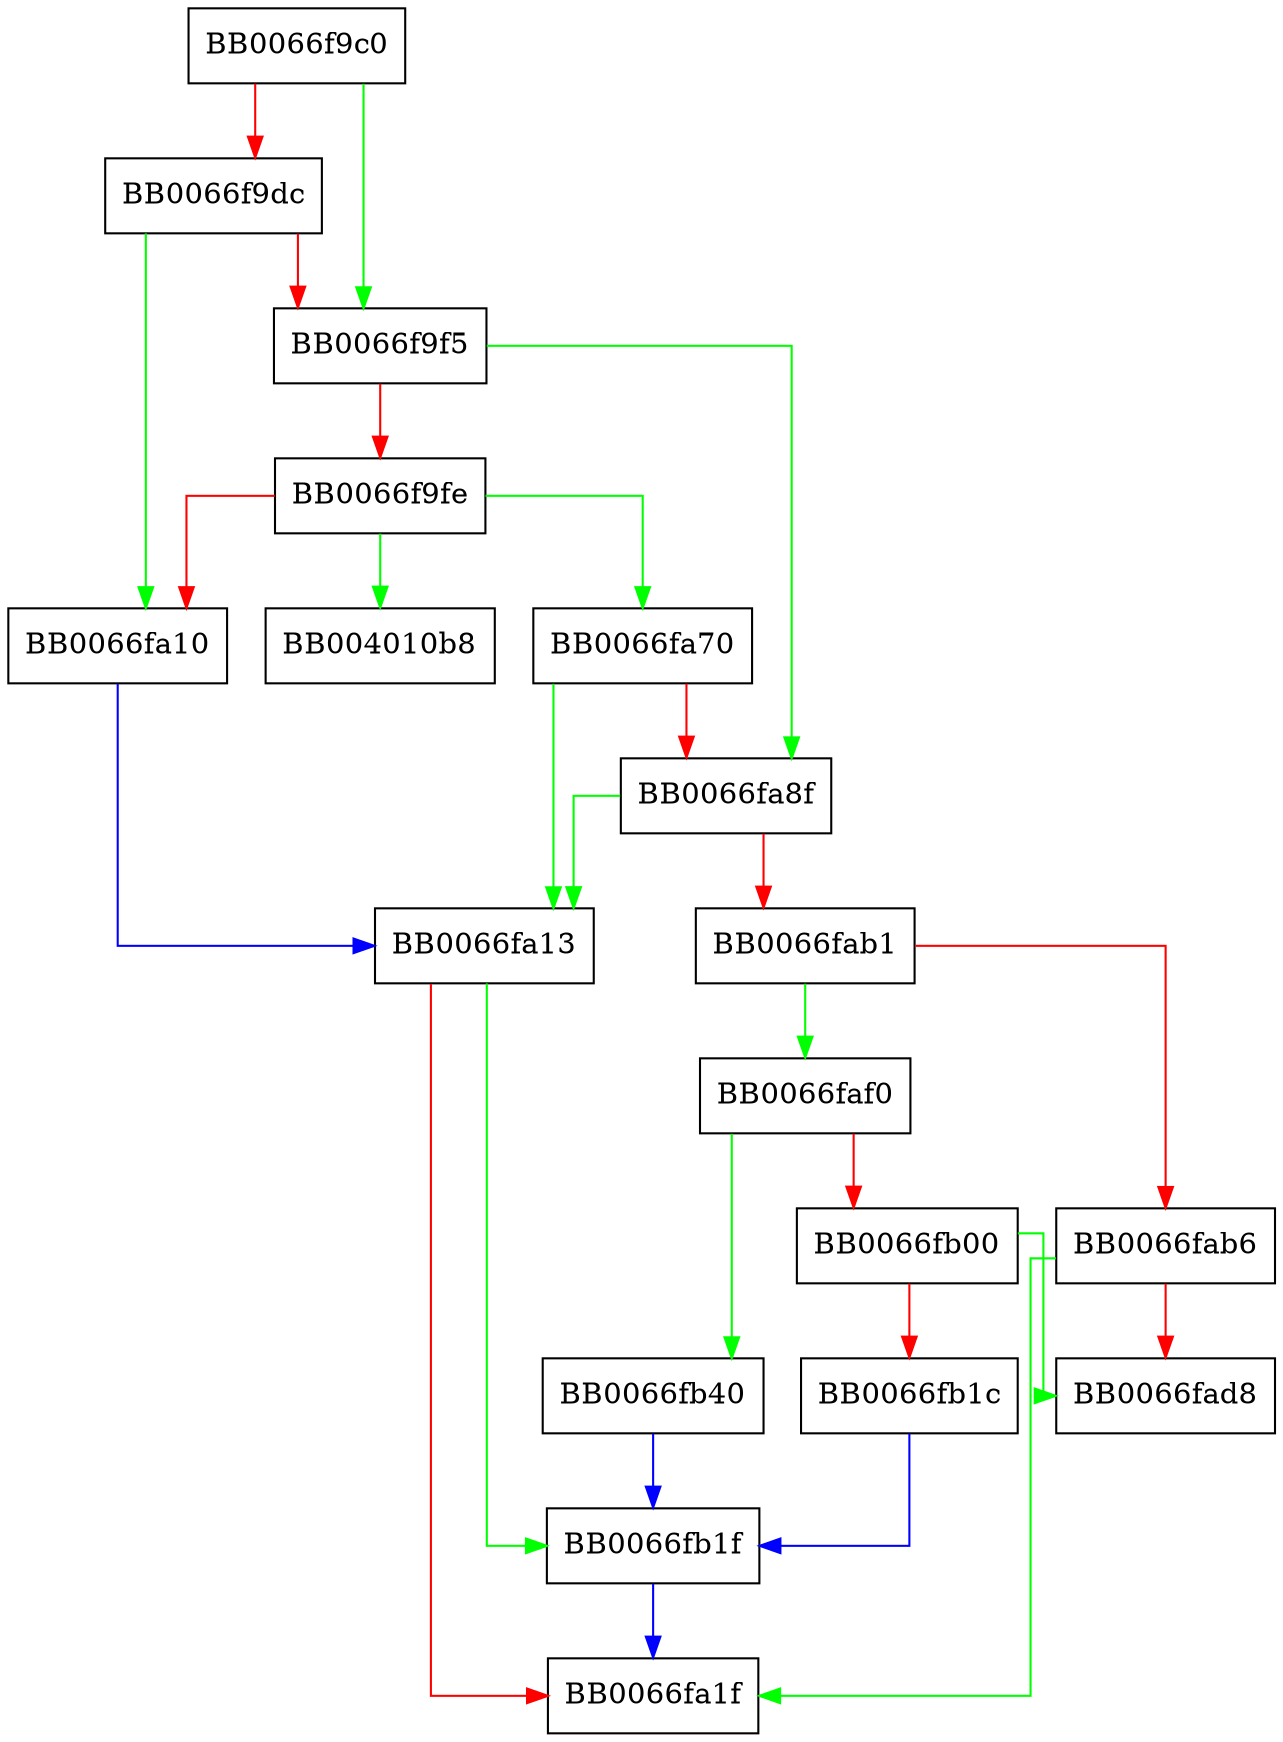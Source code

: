 digraph x509v3_add_len_value_uchar {
  node [shape="box"];
  graph [splines=ortho];
  BB0066f9c0 -> BB0066f9f5 [color="green"];
  BB0066f9c0 -> BB0066f9dc [color="red"];
  BB0066f9dc -> BB0066fa10 [color="green"];
  BB0066f9dc -> BB0066f9f5 [color="red"];
  BB0066f9f5 -> BB0066fa8f [color="green"];
  BB0066f9f5 -> BB0066f9fe [color="red"];
  BB0066f9fe -> BB004010b8 [color="green"];
  BB0066f9fe -> BB0066fa70 [color="green"];
  BB0066f9fe -> BB0066fa10 [color="red"];
  BB0066fa10 -> BB0066fa13 [color="blue"];
  BB0066fa13 -> BB0066fb1f [color="green"];
  BB0066fa13 -> BB0066fa1f [color="red"];
  BB0066fa70 -> BB0066fa13 [color="green"];
  BB0066fa70 -> BB0066fa8f [color="red"];
  BB0066fa8f -> BB0066fa13 [color="green"];
  BB0066fa8f -> BB0066fab1 [color="red"];
  BB0066fab1 -> BB0066faf0 [color="green"];
  BB0066fab1 -> BB0066fab6 [color="red"];
  BB0066fab6 -> BB0066fa1f [color="green"];
  BB0066fab6 -> BB0066fad8 [color="red"];
  BB0066faf0 -> BB0066fb40 [color="green"];
  BB0066faf0 -> BB0066fb00 [color="red"];
  BB0066fb00 -> BB0066fad8 [color="green"];
  BB0066fb00 -> BB0066fb1c [color="red"];
  BB0066fb1c -> BB0066fb1f [color="blue"];
  BB0066fb1f -> BB0066fa1f [color="blue"];
  BB0066fb40 -> BB0066fb1f [color="blue"];
}
